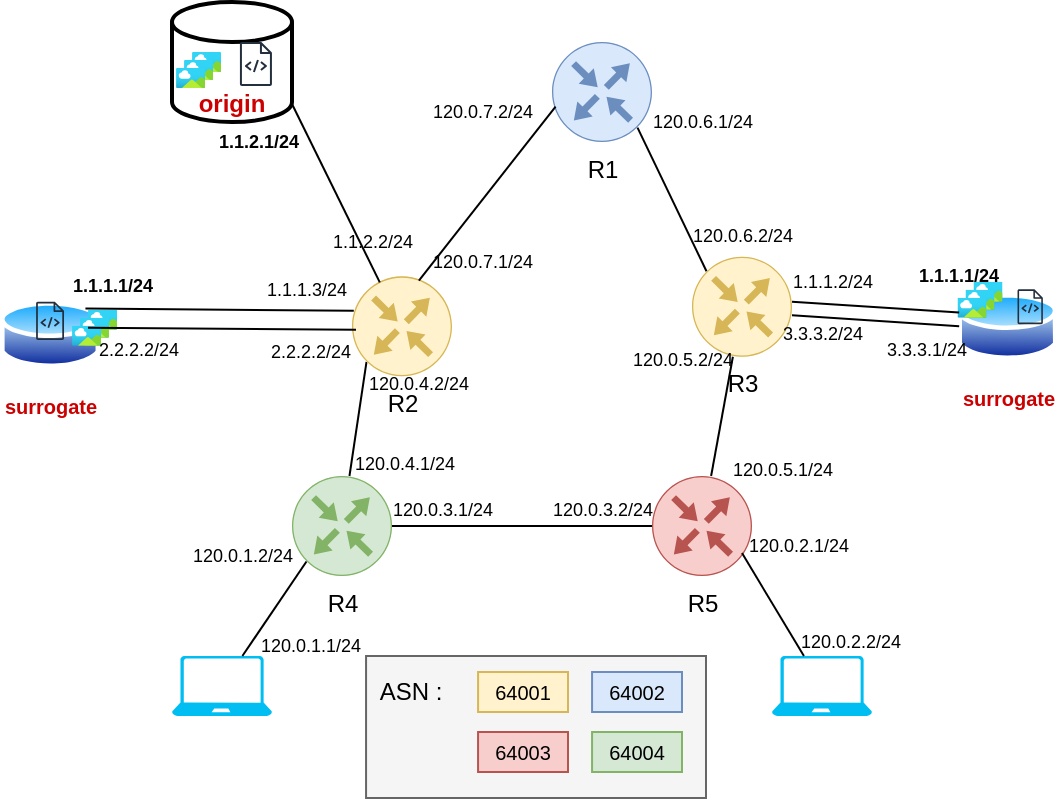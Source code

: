 <mxfile version="24.8.6">
  <diagram name="Page-1" id="sa3ymXvd7jjZQVC8KvQ6">
    <mxGraphModel dx="562" dy="377" grid="1" gridSize="10" guides="1" tooltips="1" connect="1" arrows="1" fold="1" page="1" pageScale="1" pageWidth="827" pageHeight="1169" math="0" shadow="0">
      <root>
        <mxCell id="0" />
        <mxCell id="1" parent="0" />
        <mxCell id="0biuD_gMba5-ZeGTAxBz-9" value="" style="rounded=0;whiteSpace=wrap;html=1;fillColor=#f5f5f5;fontColor=#333333;strokeColor=#666666;" parent="1" vertex="1">
          <mxGeometry x="307.03" y="340" width="169.97" height="71" as="geometry" />
        </mxCell>
        <mxCell id="DSF0JdCFXwAlsFwlsIC3-1" value="R4" style="sketch=0;points=[[0.5,0,0],[1,0.5,0],[0.5,1,0],[0,0.5,0],[0.145,0.145,0],[0.856,0.145,0],[0.855,0.856,0],[0.145,0.855,0]];verticalLabelPosition=bottom;html=1;verticalAlign=top;aspect=fixed;align=center;pointerEvents=1;shape=mxgraph.cisco19.rect;prIcon=router;fillColor=#d5e8d4;strokeColor=#82b366;" parent="1" vertex="1">
          <mxGeometry x="270" y="250" width="50" height="50" as="geometry" />
        </mxCell>
        <mxCell id="DSF0JdCFXwAlsFwlsIC3-2" value="R5" style="sketch=0;points=[[0.5,0,0],[1,0.5,0],[0.5,1,0],[0,0.5,0],[0.145,0.145,0],[0.856,0.145,0],[0.855,0.856,0],[0.145,0.855,0]];verticalLabelPosition=bottom;html=1;verticalAlign=top;aspect=fixed;align=center;pointerEvents=1;shape=mxgraph.cisco19.rect;prIcon=router;fillColor=#f8cecc;strokeColor=#b85450;" parent="1" vertex="1">
          <mxGeometry x="450" y="250" width="50" height="50" as="geometry" />
        </mxCell>
        <mxCell id="DSF0JdCFXwAlsFwlsIC3-4" value="&lt;font color=&quot;#cc0000&quot; style=&quot;font-size: 10px;&quot;&gt;&lt;b&gt;surrogate&lt;/b&gt;&lt;/font&gt;" style="image;aspect=fixed;perimeter=ellipsePerimeter;html=1;align=center;shadow=0;dashed=0;spacingTop=3;image=img/lib/active_directory/database.svg;" parent="1" vertex="1">
          <mxGeometry x="124.04" y="160.82" width="50" height="37" as="geometry" />
        </mxCell>
        <mxCell id="DSF0JdCFXwAlsFwlsIC3-5" value="&lt;font color=&quot;#cc0000&quot; style=&quot;font-size: 10px;&quot;&gt;&lt;b&gt;surrogate&lt;/b&gt;&lt;/font&gt;" style="image;aspect=fixed;perimeter=ellipsePerimeter;html=1;align=center;shadow=0;dashed=0;spacingTop=3;image=img/lib/active_directory/database.svg;imageBackground=none;" parent="1" vertex="1">
          <mxGeometry x="602.73" y="156.82" width="50" height="37" as="geometry" />
        </mxCell>
        <mxCell id="DSF0JdCFXwAlsFwlsIC3-8" value="&lt;b&gt;&lt;font color=&quot;#cc0000&quot;&gt;origin&lt;/font&gt;&lt;/b&gt;" style="strokeWidth=2;html=1;shape=mxgraph.flowchart.database;whiteSpace=wrap;verticalAlign=bottom;" parent="1" vertex="1">
          <mxGeometry x="210" y="13.0" width="60" height="60" as="geometry" />
        </mxCell>
        <mxCell id="DSF0JdCFXwAlsFwlsIC3-9" value="R1" style="sketch=0;points=[[0.5,0,0],[1,0.5,0],[0.5,1,0],[0,0.5,0],[0.145,0.145,0],[0.856,0.145,0],[0.855,0.856,0],[0.145,0.855,0]];verticalLabelPosition=bottom;html=1;verticalAlign=top;aspect=fixed;align=center;pointerEvents=1;shape=mxgraph.cisco19.rect;prIcon=router;fillColor=#dae8fc;strokeColor=#6c8ebf;" parent="1" vertex="1">
          <mxGeometry x="400" y="33" width="50" height="50" as="geometry" />
        </mxCell>
        <mxCell id="DSF0JdCFXwAlsFwlsIC3-23" style="edgeStyle=orthogonalEdgeStyle;rounded=0;orthogonalLoop=1;jettySize=auto;html=1;entryX=0;entryY=0.5;entryDx=0;entryDy=0;entryPerimeter=0;endArrow=none;endFill=0;" parent="1" source="DSF0JdCFXwAlsFwlsIC3-1" target="DSF0JdCFXwAlsFwlsIC3-2" edge="1">
          <mxGeometry relative="1" as="geometry" />
        </mxCell>
        <mxCell id="DSF0JdCFXwAlsFwlsIC3-26" value="" style="sketch=0;outlineConnect=0;fontColor=#232F3E;gradientColor=none;fillColor=#232F3D;strokeColor=none;dashed=0;verticalLabelPosition=bottom;verticalAlign=top;align=center;html=1;fontSize=12;fontStyle=0;aspect=fixed;pointerEvents=1;shape=mxgraph.aws4.source_code;" parent="1" vertex="1">
          <mxGeometry x="142.03" y="162.82" width="14.01" height="19.18" as="geometry" />
        </mxCell>
        <mxCell id="DSF0JdCFXwAlsFwlsIC3-27" value="" style="sketch=0;outlineConnect=0;fontColor=#232F3E;gradientColor=none;fillColor=#232F3D;strokeColor=none;dashed=0;verticalLabelPosition=bottom;verticalAlign=top;align=center;html=1;fontSize=12;fontStyle=0;aspect=fixed;pointerEvents=1;shape=mxgraph.aws4.source_code;" parent="1" vertex="1">
          <mxGeometry x="632.73" y="156.66" width="12.73" height="17.42" as="geometry" />
        </mxCell>
        <mxCell id="DSF0JdCFXwAlsFwlsIC3-28" value="" style="verticalLabelPosition=bottom;html=1;verticalAlign=top;align=center;strokeColor=none;fillColor=#00BEF2;shape=mxgraph.azure.laptop;pointerEvents=1;" parent="1" vertex="1">
          <mxGeometry x="210" y="340" width="50" height="30" as="geometry" />
        </mxCell>
        <mxCell id="DSF0JdCFXwAlsFwlsIC3-29" value="" style="verticalLabelPosition=bottom;html=1;verticalAlign=top;align=center;strokeColor=none;fillColor=#00BEF2;shape=mxgraph.azure.laptop;pointerEvents=1;" parent="1" vertex="1">
          <mxGeometry x="510" y="340" width="50" height="30" as="geometry" />
        </mxCell>
        <mxCell id="DSF0JdCFXwAlsFwlsIC3-30" style="rounded=0;orthogonalLoop=1;jettySize=auto;html=1;entryX=0.9;entryY=0.771;entryDx=0;entryDy=0;entryPerimeter=0;endArrow=none;endFill=0;" parent="1" source="DSF0JdCFXwAlsFwlsIC3-29" target="DSF0JdCFXwAlsFwlsIC3-2" edge="1">
          <mxGeometry relative="1" as="geometry" />
        </mxCell>
        <mxCell id="DSF0JdCFXwAlsFwlsIC3-31" style="rounded=0;orthogonalLoop=1;jettySize=auto;html=1;entryX=0.145;entryY=0.855;entryDx=0;entryDy=0;entryPerimeter=0;endArrow=none;endFill=0;" parent="1" source="DSF0JdCFXwAlsFwlsIC3-28" target="DSF0JdCFXwAlsFwlsIC3-1" edge="1">
          <mxGeometry relative="1" as="geometry" />
        </mxCell>
        <mxCell id="DSF0JdCFXwAlsFwlsIC3-34" value="" style="sketch=0;outlineConnect=0;fontColor=#232F3E;gradientColor=none;fillColor=#232F3D;strokeColor=none;dashed=0;verticalLabelPosition=bottom;verticalAlign=top;align=center;html=1;fontSize=12;fontStyle=0;aspect=fixed;pointerEvents=1;shape=mxgraph.aws4.source_code;" parent="1" vertex="1">
          <mxGeometry x="243.93" y="33" width="16.07" height="22" as="geometry" />
        </mxCell>
        <mxCell id="DSF0JdCFXwAlsFwlsIC3-35" value="" style="image;aspect=fixed;html=1;points=[];align=center;fontSize=12;image=img/lib/azure2/general/Image.svg;" parent="1" vertex="1">
          <mxGeometry x="220.0" y="38" width="14.55" height="10" as="geometry" />
        </mxCell>
        <mxCell id="DSF0JdCFXwAlsFwlsIC3-36" value="" style="image;aspect=fixed;html=1;points=[];align=center;fontSize=12;image=img/lib/azure2/general/Image.svg;" parent="1" vertex="1">
          <mxGeometry x="216.0" y="42" width="14.55" height="10" as="geometry" />
        </mxCell>
        <mxCell id="DSF0JdCFXwAlsFwlsIC3-37" value="" style="image;aspect=fixed;html=1;points=[];align=center;fontSize=12;image=img/lib/azure2/general/Image.svg;" parent="1" vertex="1">
          <mxGeometry x="212" y="46" width="14.55" height="10" as="geometry" />
        </mxCell>
        <mxCell id="DSF0JdCFXwAlsFwlsIC3-38" value="" style="image;aspect=fixed;html=1;points=[];align=center;fontSize=12;image=img/lib/azure2/general/Image.svg;" parent="1" vertex="1">
          <mxGeometry x="610.73" y="152.82" width="14.55" height="10" as="geometry" />
        </mxCell>
        <mxCell id="DSF0JdCFXwAlsFwlsIC3-39" value="" style="image;aspect=fixed;html=1;points=[];align=center;fontSize=12;image=img/lib/azure2/general/Image.svg;" parent="1" vertex="1">
          <mxGeometry x="606.73" y="156.82" width="14.55" height="10" as="geometry" />
        </mxCell>
        <mxCell id="DSF0JdCFXwAlsFwlsIC3-40" value="" style="image;aspect=fixed;html=1;points=[];align=center;fontSize=12;image=img/lib/azure2/general/Image.svg;" parent="1" vertex="1">
          <mxGeometry x="602.73" y="160.82" width="14.55" height="10" as="geometry" />
        </mxCell>
        <mxCell id="DSF0JdCFXwAlsFwlsIC3-41" value="" style="image;aspect=fixed;html=1;points=[];align=center;fontSize=12;image=img/lib/azure2/general/Image.svg;" parent="1" vertex="1">
          <mxGeometry x="168.0" y="166.82" width="14.55" height="10" as="geometry" />
        </mxCell>
        <mxCell id="DSF0JdCFXwAlsFwlsIC3-42" value="" style="image;aspect=fixed;html=1;points=[];align=center;fontSize=12;image=img/lib/azure2/general/Image.svg;" parent="1" vertex="1">
          <mxGeometry x="164.0" y="170.82" width="14.55" height="10" as="geometry" />
        </mxCell>
        <mxCell id="DSF0JdCFXwAlsFwlsIC3-43" value="" style="image;aspect=fixed;html=1;points=[];align=center;fontSize=12;image=img/lib/azure2/general/Image.svg;" parent="1" vertex="1">
          <mxGeometry x="160.0" y="174.82" width="14.55" height="10" as="geometry" />
        </mxCell>
        <mxCell id="DSF0JdCFXwAlsFwlsIC3-44" value="&lt;font style=&quot;font-size: 9px;&quot;&gt;120.0.1.1/24&lt;/font&gt;" style="text;html=1;align=center;verticalAlign=middle;resizable=0;points=[];autosize=1;strokeColor=none;fillColor=none;fontSize=9;" parent="1" vertex="1">
          <mxGeometry x="243.96" y="325" width="70" height="20" as="geometry" />
        </mxCell>
        <mxCell id="DSF0JdCFXwAlsFwlsIC3-45" value="&lt;font style=&quot;font-size: 9px;&quot;&gt;120.0.1.2/24&lt;/font&gt;" style="text;html=1;align=center;verticalAlign=middle;resizable=0;points=[];autosize=1;strokeColor=none;fillColor=none;fontSize=9;" parent="1" vertex="1">
          <mxGeometry x="210" y="280" width="70" height="20" as="geometry" />
        </mxCell>
        <mxCell id="DSF0JdCFXwAlsFwlsIC3-46" value="&lt;font style=&quot;font-size: 9px;&quot;&gt;120.0.2.1/24&lt;/font&gt;" style="text;html=1;align=center;verticalAlign=middle;resizable=0;points=[];autosize=1;strokeColor=none;fillColor=none;fontSize=9;" parent="1" vertex="1">
          <mxGeometry x="488.08" y="275" width="70" height="20" as="geometry" />
        </mxCell>
        <mxCell id="DSF0JdCFXwAlsFwlsIC3-47" value="&lt;font style=&quot;font-size: 9px;&quot;&gt;120.0.2.2/24&lt;/font&gt;" style="text;html=1;align=center;verticalAlign=middle;resizable=0;points=[];autosize=1;strokeColor=none;fillColor=none;fontSize=9;" parent="1" vertex="1">
          <mxGeometry x="514" y="323" width="70" height="20" as="geometry" />
        </mxCell>
        <mxCell id="DSF0JdCFXwAlsFwlsIC3-48" value="&lt;font style=&quot;font-size: 9px;&quot;&gt;120.0.3.1/24&lt;/font&gt;" style="text;html=1;align=center;verticalAlign=middle;resizable=0;points=[];autosize=1;strokeColor=none;fillColor=none;fontSize=9;" parent="1" vertex="1">
          <mxGeometry x="310.03" y="257" width="70" height="20" as="geometry" />
        </mxCell>
        <mxCell id="DSF0JdCFXwAlsFwlsIC3-49" value="&lt;font style=&quot;font-size: 9px;&quot;&gt;120.0.3.2/24&lt;/font&gt;" style="text;html=1;align=center;verticalAlign=middle;resizable=0;points=[];autosize=1;strokeColor=none;fillColor=none;fontSize=9;" parent="1" vertex="1">
          <mxGeometry x="390" y="257" width="70" height="20" as="geometry" />
        </mxCell>
        <mxCell id="DSF0JdCFXwAlsFwlsIC3-53" style="rounded=0;orthogonalLoop=1;jettySize=auto;html=1;endArrow=none;endFill=0;" parent="1" source="DSF0JdCFXwAlsFwlsIC3-50" target="DSF0JdCFXwAlsFwlsIC3-2" edge="1">
          <mxGeometry relative="1" as="geometry" />
        </mxCell>
        <mxCell id="DSF0JdCFXwAlsFwlsIC3-50" value="R3" style="sketch=0;points=[[0.5,0,0],[1,0.5,0],[0.5,1,0],[0,0.5,0],[0.145,0.145,0],[0.856,0.145,0],[0.855,0.856,0],[0.145,0.855,0]];verticalLabelPosition=bottom;html=1;verticalAlign=top;aspect=fixed;align=center;pointerEvents=1;shape=mxgraph.cisco19.rect;prIcon=router;fillColor=#fff2cc;strokeColor=#d6b656;horizontal=1;" parent="1" vertex="1">
          <mxGeometry x="470" y="140.37" width="50" height="50" as="geometry" />
        </mxCell>
        <mxCell id="DSF0JdCFXwAlsFwlsIC3-54" style="rounded=0;orthogonalLoop=1;jettySize=auto;html=1;entryX=0.017;entryY=0.422;entryDx=0;entryDy=0;entryPerimeter=0;endArrow=none;endFill=0;" parent="1" edge="1">
          <mxGeometry relative="1" as="geometry">
            <mxPoint x="520" y="162.816" as="sourcePoint" />
            <mxPoint x="603.58" y="168.254" as="targetPoint" />
          </mxGeometry>
        </mxCell>
        <mxCell id="DSF0JdCFXwAlsFwlsIC3-58" style="rounded=0;orthogonalLoop=1;jettySize=auto;html=1;exitX=0.145;exitY=0.855;exitDx=0;exitDy=0;exitPerimeter=0;endArrow=none;endFill=0;" parent="1" source="DSF0JdCFXwAlsFwlsIC3-55" target="DSF0JdCFXwAlsFwlsIC3-1" edge="1">
          <mxGeometry relative="1" as="geometry" />
        </mxCell>
        <mxCell id="DSF0JdCFXwAlsFwlsIC3-106" style="rounded=0;orthogonalLoop=1;jettySize=auto;html=1;exitX=0.018;exitY=0.345;exitDx=0;exitDy=0;exitPerimeter=0;entryX=1;entryY=0;entryDx=0;entryDy=0;endArrow=none;endFill=0;" parent="1" source="DSF0JdCFXwAlsFwlsIC3-55" target="DSF0JdCFXwAlsFwlsIC3-4" edge="1">
          <mxGeometry relative="1" as="geometry" />
        </mxCell>
        <mxCell id="DSF0JdCFXwAlsFwlsIC3-55" value="R2" style="sketch=0;points=[[0.5,0,0],[1,0.5,0],[0.5,1,0],[0,0.5,0],[0.145,0.145,0],[0.856,0.145,0],[0.855,0.856,0],[0.145,0.855,0]];verticalLabelPosition=bottom;html=1;verticalAlign=top;aspect=fixed;align=center;pointerEvents=1;shape=mxgraph.cisco19.rect;prIcon=router;fillColor=#fff2cc;strokeColor=#d6b656;" parent="1" vertex="1">
          <mxGeometry x="300" y="150.18" width="50" height="50" as="geometry" />
        </mxCell>
        <mxCell id="DSF0JdCFXwAlsFwlsIC3-67" value="&lt;font style=&quot;font-size: 9px;&quot;&gt;1.1.1.1/24&lt;/font&gt;" style="text;html=1;align=center;verticalAlign=middle;resizable=0;points=[];autosize=1;strokeColor=none;fillColor=none;fontSize=9;fontStyle=1" parent="1" vertex="1">
          <mxGeometry x="150.0" y="145.18" width="60" height="20" as="geometry" />
        </mxCell>
        <mxCell id="DSF0JdCFXwAlsFwlsIC3-68" value="&lt;font style=&quot;font-size: 9px;&quot;&gt;1.1.1.1/24&lt;/font&gt;" style="text;html=1;align=center;verticalAlign=middle;resizable=0;points=[];autosize=1;strokeColor=none;fillColor=none;fontSize=9;fontStyle=1" parent="1" vertex="1">
          <mxGeometry x="572.73" y="140.37" width="60" height="20" as="geometry" />
        </mxCell>
        <mxCell id="DSF0JdCFXwAlsFwlsIC3-73" style="rounded=0;orthogonalLoop=1;jettySize=auto;html=1;exitX=0.669;exitY=0.042;exitDx=0;exitDy=0;exitPerimeter=0;entryX=0.036;entryY=0.646;entryDx=0;entryDy=0;entryPerimeter=0;endArrow=none;endFill=0;" parent="1" source="DSF0JdCFXwAlsFwlsIC3-55" target="DSF0JdCFXwAlsFwlsIC3-9" edge="1">
          <mxGeometry relative="1" as="geometry" />
        </mxCell>
        <mxCell id="DSF0JdCFXwAlsFwlsIC3-74" value="&lt;font style=&quot;font-size: 9px;&quot;&gt;120.0.4.1/24&lt;/font&gt;" style="text;html=1;align=center;verticalAlign=middle;resizable=0;points=[];autosize=1;strokeColor=none;fillColor=none;fontSize=9;" parent="1" vertex="1">
          <mxGeometry x="291" y="234" width="70" height="20" as="geometry" />
        </mxCell>
        <mxCell id="DSF0JdCFXwAlsFwlsIC3-75" value="&lt;font style=&quot;font-size: 9px;&quot;&gt;120.0.5.1/24&lt;/font&gt;" style="text;html=1;align=center;verticalAlign=middle;resizable=0;points=[];autosize=1;strokeColor=none;fillColor=none;fontSize=9;" parent="1" vertex="1">
          <mxGeometry x="480" y="237" width="70" height="20" as="geometry" />
        </mxCell>
        <mxCell id="DSF0JdCFXwAlsFwlsIC3-76" value="&lt;font style=&quot;font-size: 9px;&quot;&gt;120.0.4.2/24&lt;/font&gt;" style="text;html=1;align=center;verticalAlign=middle;resizable=0;points=[];autosize=1;strokeColor=none;fillColor=none;fontSize=9;" parent="1" vertex="1">
          <mxGeometry x="298" y="194" width="70" height="20" as="geometry" />
        </mxCell>
        <mxCell id="DSF0JdCFXwAlsFwlsIC3-77" value="&lt;font style=&quot;font-size: 9px;&quot;&gt;120.0.5.2/24&lt;/font&gt;" style="text;html=1;align=center;verticalAlign=middle;resizable=0;points=[];autosize=1;strokeColor=none;fillColor=none;fontSize=9;" parent="1" vertex="1">
          <mxGeometry x="430" y="182" width="70" height="20" as="geometry" />
        </mxCell>
        <mxCell id="DSF0JdCFXwAlsFwlsIC3-79" value="&lt;font style=&quot;font-size: 9px;&quot;&gt;1.1.1.2/24&lt;/font&gt;" style="text;html=1;align=center;verticalAlign=middle;resizable=0;points=[];autosize=1;strokeColor=none;fillColor=none;fontSize=9;fontStyle=0" parent="1" vertex="1">
          <mxGeometry x="510" y="142.82" width="60" height="20" as="geometry" />
        </mxCell>
        <mxCell id="DSF0JdCFXwAlsFwlsIC3-81" value="&lt;font style=&quot;font-size: 9px;&quot;&gt;1.1.1.3/24&lt;/font&gt;" style="text;html=1;align=center;verticalAlign=middle;resizable=0;points=[];autosize=1;strokeColor=none;fillColor=none;fontSize=9;fontStyle=0" parent="1" vertex="1">
          <mxGeometry x="247.03" y="146.82" width="60" height="20" as="geometry" />
        </mxCell>
        <mxCell id="DSF0JdCFXwAlsFwlsIC3-83" value="&lt;font style=&quot;font-size: 9px;&quot;&gt;120.0.6.2/24&lt;/font&gt;" style="text;html=1;align=center;verticalAlign=middle;resizable=0;points=[];autosize=1;strokeColor=none;fillColor=none;fontSize=9;" parent="1" vertex="1">
          <mxGeometry x="460" y="120.37" width="70" height="20" as="geometry" />
        </mxCell>
        <mxCell id="DSF0JdCFXwAlsFwlsIC3-84" value="&lt;font style=&quot;font-size: 9px;&quot;&gt;120.0.6.1/24&lt;/font&gt;" style="text;html=1;align=center;verticalAlign=middle;resizable=0;points=[];autosize=1;strokeColor=none;fillColor=none;fontSize=9;" parent="1" vertex="1">
          <mxGeometry x="440" y="63" width="70" height="20" as="geometry" />
        </mxCell>
        <mxCell id="DSF0JdCFXwAlsFwlsIC3-86" style="rounded=0;orthogonalLoop=1;jettySize=auto;html=1;exitX=0.855;exitY=0.856;exitDx=0;exitDy=0;exitPerimeter=0;entryX=0.145;entryY=0.145;entryDx=0;entryDy=0;entryPerimeter=0;endArrow=none;endFill=0;" parent="1" source="DSF0JdCFXwAlsFwlsIC3-9" target="DSF0JdCFXwAlsFwlsIC3-50" edge="1">
          <mxGeometry relative="1" as="geometry" />
        </mxCell>
        <mxCell id="DSF0JdCFXwAlsFwlsIC3-87" value="&lt;font style=&quot;font-size: 9px;&quot;&gt;120.0.7.2/24&lt;/font&gt;" style="text;html=1;align=center;verticalAlign=middle;resizable=0;points=[];autosize=1;strokeColor=none;fillColor=none;fontSize=9;" parent="1" vertex="1">
          <mxGeometry x="330" y="58" width="70" height="20" as="geometry" />
        </mxCell>
        <mxCell id="DSF0JdCFXwAlsFwlsIC3-88" value="&lt;font style=&quot;font-size: 9px;&quot;&gt;120.0.7.1/24&lt;/font&gt;" style="text;html=1;align=center;verticalAlign=middle;resizable=0;points=[];autosize=1;strokeColor=none;fillColor=none;fontSize=9;" parent="1" vertex="1">
          <mxGeometry x="330" y="132.82" width="70" height="20" as="geometry" />
        </mxCell>
        <mxCell id="DSF0JdCFXwAlsFwlsIC3-98" value="&lt;font style=&quot;font-size: 9px;&quot;&gt;1.1.2.1/24&lt;/font&gt;" style="text;html=1;align=center;verticalAlign=middle;resizable=0;points=[];autosize=1;strokeColor=none;fillColor=none;fontSize=9;fontStyle=1" parent="1" vertex="1">
          <mxGeometry x="222.96" y="73" width="60" height="20" as="geometry" />
        </mxCell>
        <mxCell id="DSF0JdCFXwAlsFwlsIC3-104" style="rounded=0;orthogonalLoop=1;jettySize=auto;html=1;exitX=0.278;exitY=0.06;exitDx=0;exitDy=0;exitPerimeter=0;entryX=1;entryY=0.85;entryDx=0;entryDy=0;entryPerimeter=0;endArrow=none;endFill=0;" parent="1" source="DSF0JdCFXwAlsFwlsIC3-55" target="DSF0JdCFXwAlsFwlsIC3-8" edge="1">
          <mxGeometry relative="1" as="geometry" />
        </mxCell>
        <mxCell id="DSF0JdCFXwAlsFwlsIC3-105" value="&lt;font style=&quot;font-size: 9px;&quot;&gt;1.1.2.2/24&lt;/font&gt;" style="text;html=1;align=center;verticalAlign=middle;resizable=0;points=[];autosize=1;strokeColor=none;fillColor=none;fontSize=9;fontStyle=0" parent="1" vertex="1">
          <mxGeometry x="280" y="122.82" width="60" height="20" as="geometry" />
        </mxCell>
        <mxCell id="0biuD_gMba5-ZeGTAxBz-2" value="&lt;font style=&quot;font-size: 10px;&quot;&gt;64001&lt;/font&gt;" style="text;html=1;align=center;verticalAlign=middle;whiteSpace=wrap;rounded=0;fillColor=#fff2cc;strokeColor=#d6b656;" parent="1" vertex="1">
          <mxGeometry x="363.03" y="348" width="44.97" height="20" as="geometry" />
        </mxCell>
        <mxCell id="0biuD_gMba5-ZeGTAxBz-3" value="&lt;font style=&quot;font-size: 10px;&quot;&gt;64003&lt;/font&gt;" style="text;html=1;align=center;verticalAlign=middle;whiteSpace=wrap;rounded=0;fillColor=#f8cecc;strokeColor=#b85450;" parent="1" vertex="1">
          <mxGeometry x="363.03" y="378" width="44.97" height="20" as="geometry" />
        </mxCell>
        <mxCell id="0biuD_gMba5-ZeGTAxBz-4" value="&lt;font style=&quot;font-size: 10px;&quot;&gt;64002&lt;/font&gt;" style="text;html=1;align=center;verticalAlign=middle;whiteSpace=wrap;rounded=0;fillColor=#dae8fc;strokeColor=#6c8ebf;" parent="1" vertex="1">
          <mxGeometry x="420.03" y="348" width="44.97" height="20" as="geometry" />
        </mxCell>
        <mxCell id="0biuD_gMba5-ZeGTAxBz-5" value="&lt;font style=&quot;font-size: 10px;&quot;&gt;64004&lt;/font&gt;" style="text;html=1;align=center;verticalAlign=middle;whiteSpace=wrap;rounded=0;fillColor=#d5e8d4;strokeColor=#82b366;" parent="1" vertex="1">
          <mxGeometry x="420.03" y="378" width="44.97" height="20" as="geometry" />
        </mxCell>
        <mxCell id="0biuD_gMba5-ZeGTAxBz-6" value="ASN :" style="text;html=1;align=center;verticalAlign=middle;resizable=0;points=[];autosize=1;strokeColor=none;fillColor=none;" parent="1" vertex="1">
          <mxGeometry x="303.96" y="343" width="50" height="30" as="geometry" />
        </mxCell>
        <mxCell id="FCGqkRjF3n-NjVn0pTt9-6" style="rounded=0;orthogonalLoop=1;jettySize=auto;html=1;entryX=0.017;entryY=0.422;entryDx=0;entryDy=0;entryPerimeter=0;endArrow=none;endFill=0;" edge="1" parent="1">
          <mxGeometry relative="1" as="geometry">
            <mxPoint x="520" y="169.686" as="sourcePoint" />
            <mxPoint x="603.58" y="175.124" as="targetPoint" />
          </mxGeometry>
        </mxCell>
        <mxCell id="FCGqkRjF3n-NjVn0pTt9-7" value="&lt;font style=&quot;font-size: 9px;&quot;&gt;3.3.3.2/24&lt;/font&gt;" style="text;html=1;align=center;verticalAlign=middle;resizable=0;points=[];autosize=1;strokeColor=none;fillColor=none;fontSize=9;fontStyle=0" vertex="1" parent="1">
          <mxGeometry x="505" y="169.32" width="60" height="20" as="geometry" />
        </mxCell>
        <mxCell id="FCGqkRjF3n-NjVn0pTt9-8" value="&lt;font style=&quot;font-size: 9px;&quot;&gt;3.3.3.1/24&lt;/font&gt;" style="text;html=1;align=center;verticalAlign=middle;resizable=0;points=[];autosize=1;strokeColor=none;fillColor=none;fontSize=9;fontStyle=0" vertex="1" parent="1">
          <mxGeometry x="557.28" y="176.82" width="60" height="20" as="geometry" />
        </mxCell>
        <mxCell id="FCGqkRjF3n-NjVn0pTt9-10" style="rounded=0;orthogonalLoop=1;jettySize=auto;html=1;exitX=0.018;exitY=0.345;exitDx=0;exitDy=0;exitPerimeter=0;entryX=1;entryY=0;entryDx=0;entryDy=0;endArrow=none;endFill=0;" edge="1" parent="1">
          <mxGeometry relative="1" as="geometry">
            <mxPoint x="302" y="176.82" as="sourcePoint" />
            <mxPoint x="168" y="175.82" as="targetPoint" />
          </mxGeometry>
        </mxCell>
        <mxCell id="FCGqkRjF3n-NjVn0pTt9-11" value="2.2.2.2/24" style="text;html=1;align=center;verticalAlign=middle;resizable=0;points=[];autosize=1;strokeColor=none;fillColor=none;fontSize=9;fontStyle=0" vertex="1" parent="1">
          <mxGeometry x="248.96" y="177.82" width="60" height="20" as="geometry" />
        </mxCell>
        <mxCell id="FCGqkRjF3n-NjVn0pTt9-12" value="2.2.2.2/24" style="text;html=1;align=center;verticalAlign=middle;resizable=0;points=[];autosize=1;strokeColor=none;fillColor=none;fontSize=9;fontStyle=0" vertex="1" parent="1">
          <mxGeometry x="162.96" y="176.82" width="60" height="20" as="geometry" />
        </mxCell>
      </root>
    </mxGraphModel>
  </diagram>
</mxfile>
